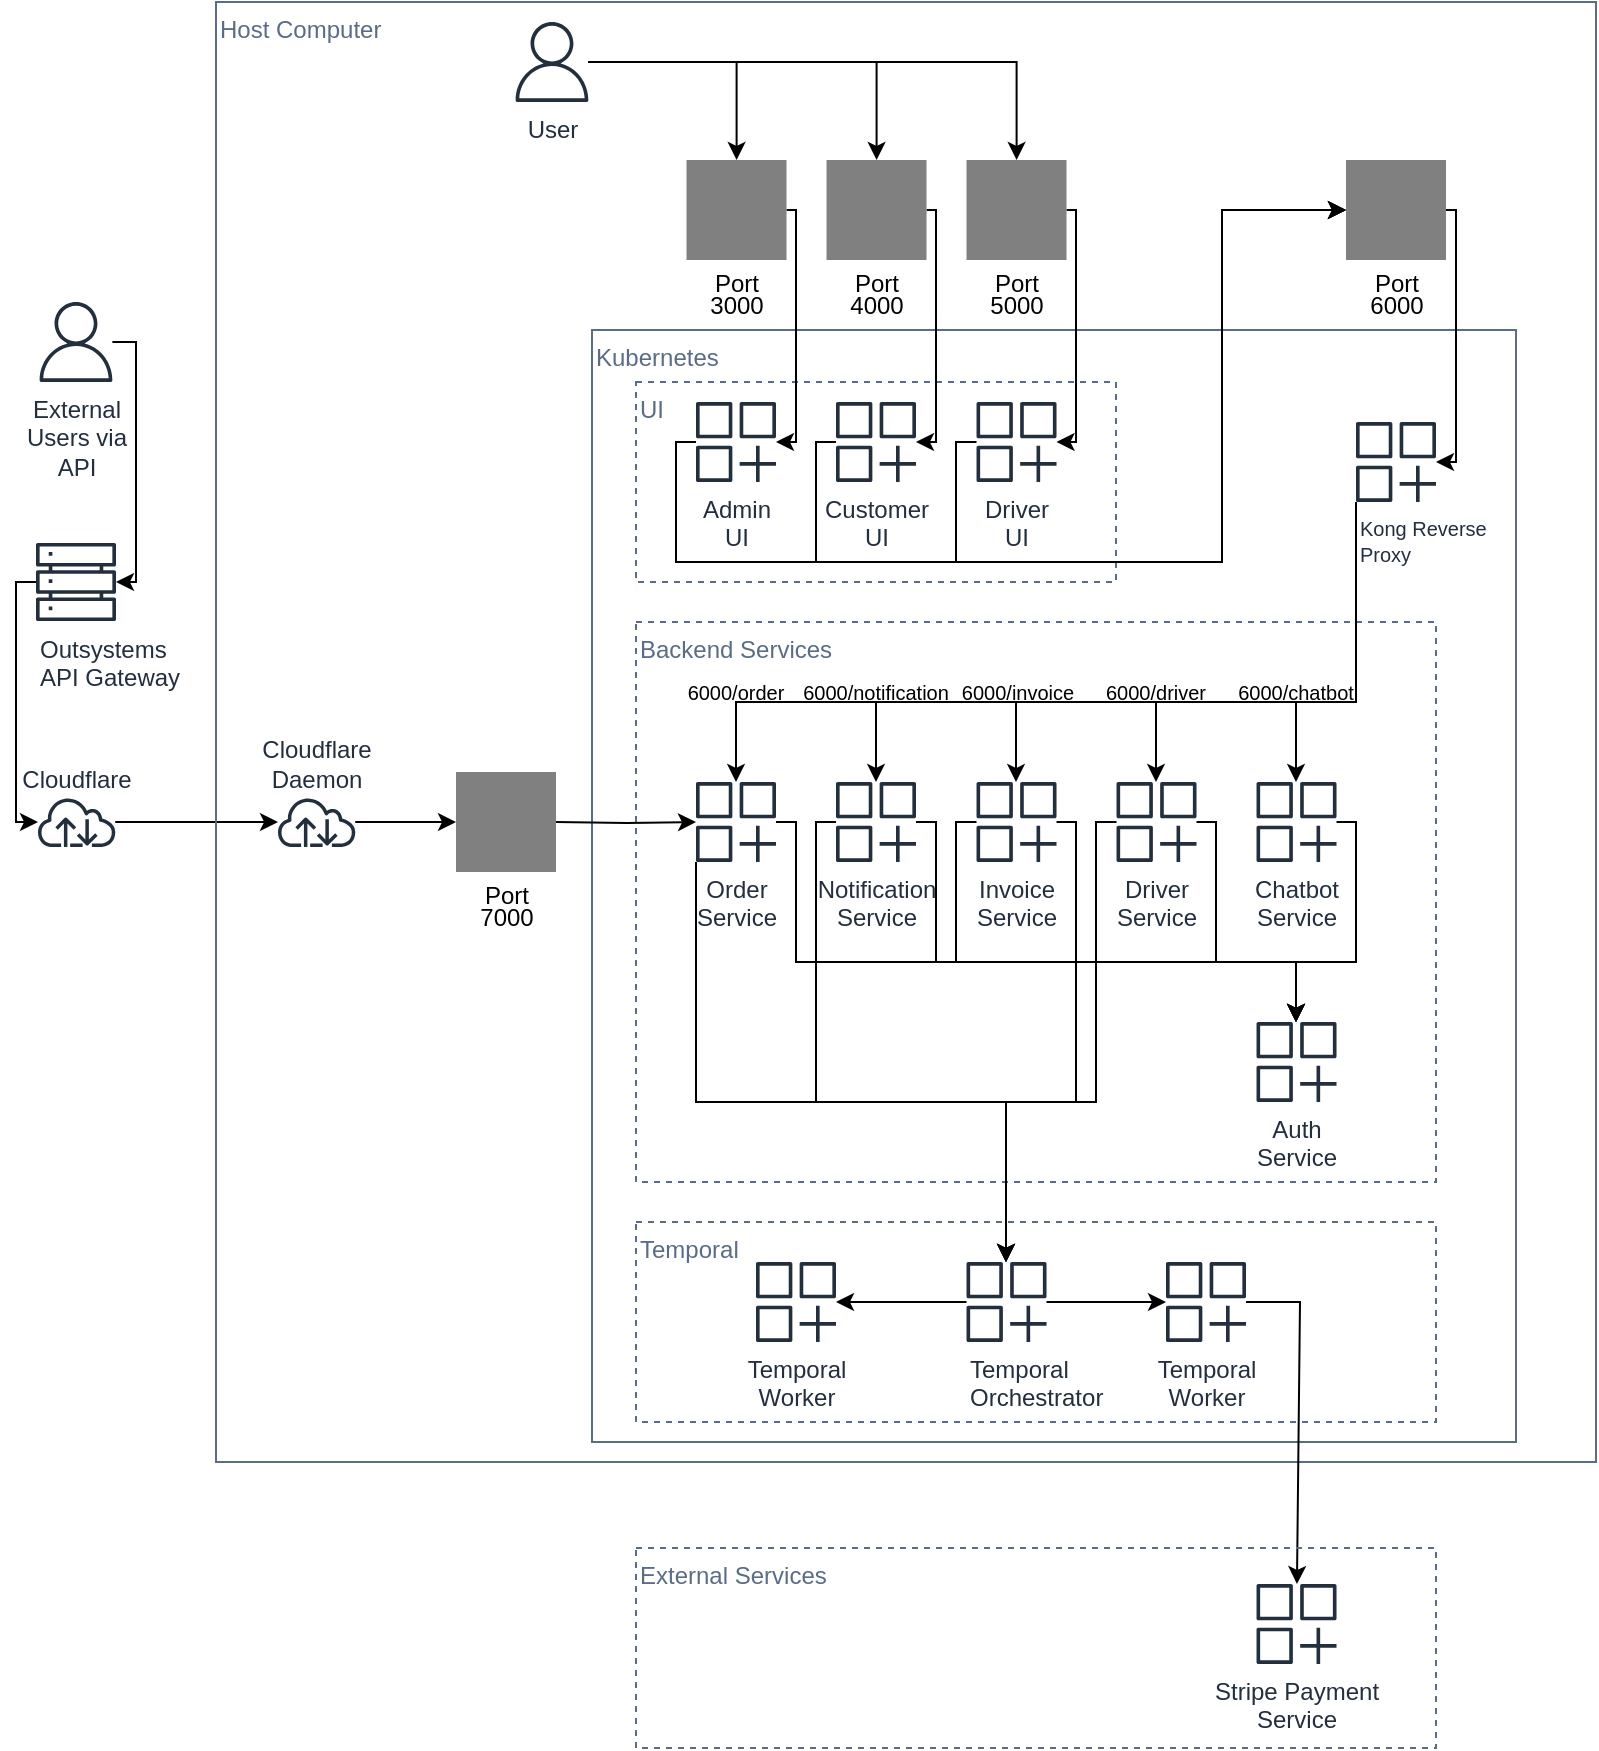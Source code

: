 <mxfile>
    <diagram name="Page-1" id="uge8Uq6DLkfK-eYtB3qo">
        <mxGraphModel dx="836" dy="408" grid="0" gridSize="10" guides="1" tooltips="1" connect="1" arrows="1" fold="1" page="1" pageScale="1" pageWidth="3300" pageHeight="4681" math="0" shadow="0">
            <root>
                <mxCell id="0"/>
                <mxCell id="1" parent="0"/>
                <mxCell id="ykjGO0jz3OLnB_6HCK4Q-94" style="edgeStyle=orthogonalEdgeStyle;rounded=0;orthogonalLoop=1;jettySize=auto;html=1;" parent="1" source="JxBHjFyv43aqF_TuD2n9-1" target="JxBHjFyv43aqF_TuD2n9-3" edge="1">
                    <mxGeometry relative="1" as="geometry">
                        <Array as="points">
                            <mxPoint x="59" y="300"/>
                            <mxPoint x="59" y="420"/>
                        </Array>
                    </mxGeometry>
                </mxCell>
                <mxCell id="JxBHjFyv43aqF_TuD2n9-1" value="Outsystems&lt;br&gt;API Gateway" style="sketch=0;outlineConnect=0;fontColor=#232F3E;gradientColor=none;fillColor=#232F3D;strokeColor=none;dashed=0;verticalLabelPosition=bottom;verticalAlign=top;align=left;html=1;fontSize=12;fontStyle=0;aspect=fixed;pointerEvents=1;shape=mxgraph.aws4.servers;" parent="1" vertex="1">
                    <mxGeometry x="69" y="280" width="40" height="40" as="geometry"/>
                </mxCell>
                <mxCell id="ykjGO0jz3OLnB_6HCK4Q-95" style="edgeStyle=orthogonalEdgeStyle;rounded=0;orthogonalLoop=1;jettySize=auto;html=1;" parent="1" source="JxBHjFyv43aqF_TuD2n9-3" target="JxBHjFyv43aqF_TuD2n9-6" edge="1">
                    <mxGeometry relative="1" as="geometry"/>
                </mxCell>
                <mxCell id="JxBHjFyv43aqF_TuD2n9-3" value="Cloudflare" style="sketch=0;outlineConnect=0;fontColor=#232F3E;gradientColor=none;fillColor=#232F3D;strokeColor=none;dashed=0;verticalLabelPosition=top;verticalAlign=bottom;align=center;html=1;fontSize=12;fontStyle=0;aspect=fixed;pointerEvents=1;shape=mxgraph.aws4.internet;labelPosition=center;" parent="1" vertex="1">
                    <mxGeometry x="69" y="407.5" width="40.63" height="25" as="geometry"/>
                </mxCell>
                <mxCell id="JxBHjFyv43aqF_TuD2n9-7" value="Host Computer" style="fillColor=none;strokeColor=#5A6C86;verticalAlign=top;fontStyle=0;fontColor=#5A6C86;whiteSpace=wrap;html=1;movable=1;resizable=1;rotatable=1;deletable=1;editable=1;locked=0;connectable=1;align=left;" parent="1" vertex="1">
                    <mxGeometry x="159" y="10" width="690" height="730" as="geometry"/>
                </mxCell>
                <mxCell id="ykjGO0jz3OLnB_6HCK4Q-113" style="edgeStyle=orthogonalEdgeStyle;rounded=0;orthogonalLoop=1;jettySize=auto;html=1;" parent="1" source="JxBHjFyv43aqF_TuD2n9-6" target="ykjGO0jz3OLnB_6HCK4Q-112" edge="1">
                    <mxGeometry relative="1" as="geometry"/>
                </mxCell>
                <mxCell id="JxBHjFyv43aqF_TuD2n9-6" value="Cloudflare&lt;div&gt;Daemon&lt;/div&gt;" style="sketch=0;outlineConnect=0;fontColor=#232F3E;gradientColor=none;fillColor=#232F3D;strokeColor=none;dashed=0;verticalLabelPosition=top;verticalAlign=bottom;align=center;html=1;fontSize=12;fontStyle=0;aspect=fixed;pointerEvents=1;shape=mxgraph.aws4.internet;labelPosition=center;" parent="1" vertex="1">
                    <mxGeometry x="189" y="407.5" width="40.63" height="25" as="geometry"/>
                </mxCell>
                <mxCell id="JxBHjFyv43aqF_TuD2n9-10" value="Kubernetes" style="fillColor=none;strokeColor=#5A6C86;verticalAlign=top;fontStyle=0;fontColor=#5A6C86;whiteSpace=wrap;html=1;movable=1;resizable=1;rotatable=1;deletable=1;editable=1;locked=0;connectable=1;align=left;" parent="1" vertex="1">
                    <mxGeometry x="347" y="174" width="462" height="556" as="geometry"/>
                </mxCell>
                <mxCell id="JxBHjFyv43aqF_TuD2n9-45" value="UI" style="fillColor=none;strokeColor=#5A6C86;dashed=1;verticalAlign=top;fontStyle=0;fontColor=#5A6C86;whiteSpace=wrap;html=1;movable=1;resizable=1;rotatable=1;deletable=1;editable=1;locked=0;connectable=1;align=left;" parent="1" vertex="1">
                    <mxGeometry x="369" y="200" width="240" height="100" as="geometry"/>
                </mxCell>
                <mxCell id="JxBHjFyv43aqF_TuD2n9-42" style="edgeStyle=orthogonalEdgeStyle;rounded=0;orthogonalLoop=1;jettySize=auto;html=1;" parent="1" edge="1">
                    <mxGeometry relative="1" as="geometry">
                        <mxPoint x="460" y="160" as="sourcePoint"/>
                    </mxGeometry>
                </mxCell>
                <mxCell id="ykjGO0jz3OLnB_6HCK4Q-5" value="Backend Services" style="fillColor=none;strokeColor=#5A6C86;dashed=1;verticalAlign=top;fontStyle=0;fontColor=#5A6C86;whiteSpace=wrap;html=1;movable=1;resizable=1;rotatable=1;deletable=1;editable=1;locked=0;connectable=1;align=left;" parent="1" vertex="1">
                    <mxGeometry x="369" y="320" width="400" height="280" as="geometry"/>
                </mxCell>
                <mxCell id="ykjGO0jz3OLnB_6HCK4Q-109" style="edgeStyle=orthogonalEdgeStyle;rounded=0;orthogonalLoop=1;jettySize=auto;html=1;" parent="1" source="ykjGO0jz3OLnB_6HCK4Q-7" target="ykjGO0jz3OLnB_6HCK4Q-100" edge="1">
                    <mxGeometry relative="1" as="geometry"/>
                </mxCell>
                <mxCell id="ykjGO0jz3OLnB_6HCK4Q-110" style="edgeStyle=orthogonalEdgeStyle;rounded=0;orthogonalLoop=1;jettySize=auto;html=1;" parent="1" source="ykjGO0jz3OLnB_6HCK4Q-7" target="ykjGO0jz3OLnB_6HCK4Q-102" edge="1">
                    <mxGeometry relative="1" as="geometry"/>
                </mxCell>
                <mxCell id="ykjGO0jz3OLnB_6HCK4Q-111" style="edgeStyle=orthogonalEdgeStyle;rounded=0;orthogonalLoop=1;jettySize=auto;html=1;" parent="1" source="ykjGO0jz3OLnB_6HCK4Q-7" target="ykjGO0jz3OLnB_6HCK4Q-103" edge="1">
                    <mxGeometry relative="1" as="geometry"/>
                </mxCell>
                <mxCell id="ykjGO0jz3OLnB_6HCK4Q-7" value="User" style="sketch=0;outlineConnect=0;fontColor=#232F3E;gradientColor=none;fillColor=#232F3D;strokeColor=none;dashed=0;verticalLabelPosition=bottom;verticalAlign=top;align=center;html=1;fontSize=12;fontStyle=0;aspect=fixed;pointerEvents=1;shape=mxgraph.aws4.user;" parent="1" vertex="1">
                    <mxGeometry x="307" y="20" width="40" height="40" as="geometry"/>
                </mxCell>
                <mxCell id="ykjGO0jz3OLnB_6HCK4Q-8" value="Temporal" style="fillColor=none;strokeColor=#5A6C86;dashed=1;verticalAlign=top;fontStyle=0;fontColor=#5A6C86;whiteSpace=wrap;html=1;movable=1;resizable=1;rotatable=1;deletable=1;editable=1;locked=0;connectable=1;align=left;" parent="1" vertex="1">
                    <mxGeometry x="369" y="620" width="400" height="100" as="geometry"/>
                </mxCell>
                <mxCell id="ykjGO0jz3OLnB_6HCK4Q-25" style="edgeStyle=orthogonalEdgeStyle;rounded=0;orthogonalLoop=1;jettySize=auto;html=1;" parent="1" source="ykjGO0jz3OLnB_6HCK4Q-100" target="ykjGO0jz3OLnB_6HCK4Q-19" edge="1">
                    <mxGeometry relative="1" as="geometry">
                        <mxPoint x="414" y="180" as="sourcePoint"/>
                        <Array as="points">
                            <mxPoint x="449" y="114"/>
                            <mxPoint x="449" y="230"/>
                        </Array>
                    </mxGeometry>
                </mxCell>
                <mxCell id="ykjGO0jz3OLnB_6HCK4Q-26" style="edgeStyle=orthogonalEdgeStyle;rounded=0;orthogonalLoop=1;jettySize=auto;html=1;" parent="1" source="ykjGO0jz3OLnB_6HCK4Q-102" target="ykjGO0jz3OLnB_6HCK4Q-20" edge="1">
                    <mxGeometry relative="1" as="geometry">
                        <mxPoint x="484" y="180" as="sourcePoint"/>
                        <Array as="points">
                            <mxPoint x="519" y="114"/>
                            <mxPoint x="519" y="230"/>
                        </Array>
                    </mxGeometry>
                </mxCell>
                <mxCell id="ykjGO0jz3OLnB_6HCK4Q-27" style="edgeStyle=orthogonalEdgeStyle;rounded=0;orthogonalLoop=1;jettySize=auto;html=1;" parent="1" source="ykjGO0jz3OLnB_6HCK4Q-103" target="ykjGO0jz3OLnB_6HCK4Q-23" edge="1">
                    <mxGeometry relative="1" as="geometry">
                        <mxPoint x="554.26" y="180" as="sourcePoint"/>
                        <Array as="points">
                            <mxPoint x="589" y="114"/>
                            <mxPoint x="589" y="230"/>
                        </Array>
                    </mxGeometry>
                </mxCell>
                <mxCell id="ykjGO0jz3OLnB_6HCK4Q-69" style="edgeStyle=orthogonalEdgeStyle;rounded=0;orthogonalLoop=1;jettySize=auto;html=1;" parent="1" source="ykjGO0jz3OLnB_6HCK4Q-13" target="ykjGO0jz3OLnB_6HCK4Q-32" edge="1">
                    <mxGeometry relative="1" as="geometry">
                        <Array as="points">
                            <mxPoint x="729" y="360"/>
                            <mxPoint x="699" y="360"/>
                        </Array>
                    </mxGeometry>
                </mxCell>
                <mxCell id="ykjGO0jz3OLnB_6HCK4Q-71" style="edgeStyle=orthogonalEdgeStyle;rounded=0;orthogonalLoop=1;jettySize=auto;html=1;" parent="1" source="ykjGO0jz3OLnB_6HCK4Q-13" edge="1">
                    <mxGeometry relative="1" as="geometry">
                        <mxPoint x="629" y="400" as="targetPoint"/>
                        <Array as="points">
                            <mxPoint x="729" y="360"/>
                            <mxPoint x="629" y="360"/>
                        </Array>
                    </mxGeometry>
                </mxCell>
                <mxCell id="ykjGO0jz3OLnB_6HCK4Q-72" style="edgeStyle=orthogonalEdgeStyle;rounded=0;orthogonalLoop=1;jettySize=auto;html=1;" parent="1" source="ykjGO0jz3OLnB_6HCK4Q-13" target="ykjGO0jz3OLnB_6HCK4Q-30" edge="1">
                    <mxGeometry relative="1" as="geometry">
                        <Array as="points">
                            <mxPoint x="729" y="360"/>
                            <mxPoint x="559" y="360"/>
                        </Array>
                    </mxGeometry>
                </mxCell>
                <mxCell id="ykjGO0jz3OLnB_6HCK4Q-73" style="edgeStyle=orthogonalEdgeStyle;rounded=0;orthogonalLoop=1;jettySize=auto;html=1;" parent="1" source="ykjGO0jz3OLnB_6HCK4Q-13" target="ykjGO0jz3OLnB_6HCK4Q-29" edge="1">
                    <mxGeometry relative="1" as="geometry">
                        <Array as="points">
                            <mxPoint x="729" y="360"/>
                            <mxPoint x="489" y="360"/>
                        </Array>
                    </mxGeometry>
                </mxCell>
                <mxCell id="ykjGO0jz3OLnB_6HCK4Q-74" style="edgeStyle=orthogonalEdgeStyle;rounded=0;orthogonalLoop=1;jettySize=auto;html=1;" parent="1" source="ykjGO0jz3OLnB_6HCK4Q-13" target="ykjGO0jz3OLnB_6HCK4Q-28" edge="1">
                    <mxGeometry relative="1" as="geometry">
                        <Array as="points">
                            <mxPoint x="729" y="360"/>
                            <mxPoint x="419" y="360"/>
                        </Array>
                    </mxGeometry>
                </mxCell>
                <mxCell id="ykjGO0jz3OLnB_6HCK4Q-13" value="&lt;div style=&quot;line-height: 100%;&quot;&gt;&lt;font style=&quot;font-size: 10px;&quot;&gt;Kong Reverse&lt;br&gt;Proxy&lt;/font&gt;&lt;/div&gt;" style="sketch=0;outlineConnect=0;fontColor=#232F3E;gradientColor=none;fillColor=#232F3D;strokeColor=none;dashed=0;verticalLabelPosition=bottom;verticalAlign=top;align=left;html=1;fontSize=12;fontStyle=0;aspect=fixed;pointerEvents=1;shape=mxgraph.aws4.generic_application;" parent="1" vertex="1">
                    <mxGeometry x="729" y="220" width="40" height="40" as="geometry"/>
                </mxCell>
                <mxCell id="ykjGO0jz3OLnB_6HCK4Q-108" style="edgeStyle=orthogonalEdgeStyle;rounded=0;orthogonalLoop=1;jettySize=auto;html=1;" parent="1" source="ykjGO0jz3OLnB_6HCK4Q-19" target="ykjGO0jz3OLnB_6HCK4Q-104" edge="1">
                    <mxGeometry relative="1" as="geometry">
                        <Array as="points">
                            <mxPoint x="389" y="230"/>
                            <mxPoint x="389" y="290"/>
                            <mxPoint x="662" y="290"/>
                            <mxPoint x="662" y="114"/>
                        </Array>
                    </mxGeometry>
                </mxCell>
                <mxCell id="ykjGO0jz3OLnB_6HCK4Q-19" value="Admin&lt;br&gt;UI" style="sketch=0;outlineConnect=0;fontColor=#232F3E;gradientColor=none;fillColor=#232F3D;strokeColor=none;dashed=0;verticalLabelPosition=bottom;verticalAlign=top;align=center;html=1;fontSize=12;fontStyle=0;aspect=fixed;pointerEvents=1;shape=mxgraph.aws4.generic_application;" parent="1" vertex="1">
                    <mxGeometry x="399" y="210" width="40" height="40" as="geometry"/>
                </mxCell>
                <mxCell id="ykjGO0jz3OLnB_6HCK4Q-107" style="edgeStyle=orthogonalEdgeStyle;rounded=0;orthogonalLoop=1;jettySize=auto;html=1;" parent="1" source="ykjGO0jz3OLnB_6HCK4Q-20" target="ykjGO0jz3OLnB_6HCK4Q-104" edge="1">
                    <mxGeometry relative="1" as="geometry">
                        <Array as="points">
                            <mxPoint x="459" y="230"/>
                            <mxPoint x="459" y="290"/>
                            <mxPoint x="662" y="290"/>
                            <mxPoint x="662" y="114"/>
                        </Array>
                    </mxGeometry>
                </mxCell>
                <mxCell id="ykjGO0jz3OLnB_6HCK4Q-20" value="Customer&lt;br&gt;UI" style="sketch=0;outlineConnect=0;fontColor=#232F3E;gradientColor=none;fillColor=#232F3D;strokeColor=none;dashed=0;verticalLabelPosition=bottom;verticalAlign=top;align=center;html=1;fontSize=12;fontStyle=0;aspect=fixed;pointerEvents=1;shape=mxgraph.aws4.generic_application;" parent="1" vertex="1">
                    <mxGeometry x="469" y="210" width="40" height="40" as="geometry"/>
                </mxCell>
                <mxCell id="ykjGO0jz3OLnB_6HCK4Q-106" style="edgeStyle=orthogonalEdgeStyle;rounded=0;orthogonalLoop=1;jettySize=auto;html=1;" parent="1" source="ykjGO0jz3OLnB_6HCK4Q-23" target="ykjGO0jz3OLnB_6HCK4Q-104" edge="1">
                    <mxGeometry relative="1" as="geometry">
                        <Array as="points">
                            <mxPoint x="529" y="230"/>
                            <mxPoint x="529" y="290"/>
                            <mxPoint x="662" y="290"/>
                            <mxPoint x="662" y="114"/>
                        </Array>
                    </mxGeometry>
                </mxCell>
                <mxCell id="ykjGO0jz3OLnB_6HCK4Q-23" value="Driver&lt;br&gt;UI" style="sketch=0;outlineConnect=0;fontColor=#232F3E;gradientColor=none;fillColor=#232F3D;strokeColor=none;dashed=0;verticalLabelPosition=bottom;verticalAlign=top;align=center;html=1;fontSize=12;fontStyle=0;aspect=fixed;pointerEvents=1;shape=mxgraph.aws4.generic_application;" parent="1" vertex="1">
                    <mxGeometry x="539.26" y="210" width="40" height="40" as="geometry"/>
                </mxCell>
                <mxCell id="ykjGO0jz3OLnB_6HCK4Q-76" style="edgeStyle=orthogonalEdgeStyle;rounded=0;orthogonalLoop=1;jettySize=auto;html=1;" parent="1" source="ykjGO0jz3OLnB_6HCK4Q-28" target="ykjGO0jz3OLnB_6HCK4Q-34" edge="1">
                    <mxGeometry relative="1" as="geometry">
                        <Array as="points">
                            <mxPoint x="449" y="420"/>
                            <mxPoint x="449" y="490"/>
                            <mxPoint x="699" y="490"/>
                        </Array>
                    </mxGeometry>
                </mxCell>
                <mxCell id="ykjGO0jz3OLnB_6HCK4Q-85" style="edgeStyle=orthogonalEdgeStyle;rounded=0;orthogonalLoop=1;jettySize=auto;html=1;" parent="1" source="ykjGO0jz3OLnB_6HCK4Q-28" target="ykjGO0jz3OLnB_6HCK4Q-80" edge="1">
                    <mxGeometry relative="1" as="geometry">
                        <Array as="points">
                            <mxPoint x="399" y="560"/>
                            <mxPoint x="554" y="560"/>
                        </Array>
                    </mxGeometry>
                </mxCell>
                <mxCell id="ykjGO0jz3OLnB_6HCK4Q-28" value="Order&lt;br&gt;Service" style="sketch=0;outlineConnect=0;fontColor=#232F3E;gradientColor=none;fillColor=#232F3D;strokeColor=none;dashed=0;verticalLabelPosition=bottom;verticalAlign=top;align=center;html=1;fontSize=12;fontStyle=0;aspect=fixed;pointerEvents=1;shape=mxgraph.aws4.generic_application;" parent="1" vertex="1">
                    <mxGeometry x="399" y="400" width="40" height="40" as="geometry"/>
                </mxCell>
                <mxCell id="ykjGO0jz3OLnB_6HCK4Q-77" style="edgeStyle=orthogonalEdgeStyle;rounded=0;orthogonalLoop=1;jettySize=auto;html=1;" parent="1" source="ykjGO0jz3OLnB_6HCK4Q-29" target="ykjGO0jz3OLnB_6HCK4Q-34" edge="1">
                    <mxGeometry relative="1" as="geometry">
                        <Array as="points">
                            <mxPoint x="519" y="420"/>
                            <mxPoint x="519" y="490"/>
                            <mxPoint x="699" y="490"/>
                        </Array>
                    </mxGeometry>
                </mxCell>
                <mxCell id="ykjGO0jz3OLnB_6HCK4Q-87" style="edgeStyle=orthogonalEdgeStyle;rounded=0;orthogonalLoop=1;jettySize=auto;html=1;" parent="1" source="ykjGO0jz3OLnB_6HCK4Q-29" target="ykjGO0jz3OLnB_6HCK4Q-80" edge="1">
                    <mxGeometry relative="1" as="geometry">
                        <Array as="points">
                            <mxPoint x="459" y="420"/>
                            <mxPoint x="459" y="560"/>
                            <mxPoint x="554" y="560"/>
                        </Array>
                    </mxGeometry>
                </mxCell>
                <mxCell id="ykjGO0jz3OLnB_6HCK4Q-29" value="Notification&lt;br&gt;Service" style="sketch=0;outlineConnect=0;fontColor=#232F3E;gradientColor=none;fillColor=#232F3D;strokeColor=none;dashed=0;verticalLabelPosition=bottom;verticalAlign=top;align=center;html=1;fontSize=12;fontStyle=0;aspect=fixed;pointerEvents=1;shape=mxgraph.aws4.generic_application;" parent="1" vertex="1">
                    <mxGeometry x="469" y="400" width="40" height="40" as="geometry"/>
                </mxCell>
                <mxCell id="ykjGO0jz3OLnB_6HCK4Q-78" style="edgeStyle=orthogonalEdgeStyle;rounded=0;orthogonalLoop=1;jettySize=auto;html=1;" parent="1" source="ykjGO0jz3OLnB_6HCK4Q-30" target="ykjGO0jz3OLnB_6HCK4Q-34" edge="1">
                    <mxGeometry relative="1" as="geometry">
                        <Array as="points">
                            <mxPoint x="529" y="420"/>
                            <mxPoint x="529" y="490"/>
                            <mxPoint x="699" y="490"/>
                        </Array>
                    </mxGeometry>
                </mxCell>
                <mxCell id="ykjGO0jz3OLnB_6HCK4Q-88" style="edgeStyle=orthogonalEdgeStyle;rounded=0;orthogonalLoop=1;jettySize=auto;html=1;" parent="1" source="ykjGO0jz3OLnB_6HCK4Q-30" target="ykjGO0jz3OLnB_6HCK4Q-80" edge="1">
                    <mxGeometry relative="1" as="geometry">
                        <Array as="points">
                            <mxPoint x="589" y="420"/>
                            <mxPoint x="589" y="560"/>
                            <mxPoint x="554" y="560"/>
                        </Array>
                    </mxGeometry>
                </mxCell>
                <mxCell id="ykjGO0jz3OLnB_6HCK4Q-30" value="Invoice&lt;br&gt;Service" style="sketch=0;outlineConnect=0;fontColor=#232F3E;gradientColor=none;fillColor=#232F3D;strokeColor=none;dashed=0;verticalLabelPosition=bottom;verticalAlign=top;align=center;html=1;fontSize=12;fontStyle=0;aspect=fixed;pointerEvents=1;shape=mxgraph.aws4.generic_application;" parent="1" vertex="1">
                    <mxGeometry x="539.26" y="400" width="40" height="40" as="geometry"/>
                </mxCell>
                <mxCell id="ykjGO0jz3OLnB_6HCK4Q-79" style="edgeStyle=orthogonalEdgeStyle;rounded=0;orthogonalLoop=1;jettySize=auto;html=1;" parent="1" source="ykjGO0jz3OLnB_6HCK4Q-31" target="ykjGO0jz3OLnB_6HCK4Q-34" edge="1">
                    <mxGeometry relative="1" as="geometry">
                        <Array as="points">
                            <mxPoint x="659" y="420"/>
                            <mxPoint x="659" y="490"/>
                            <mxPoint x="699" y="490"/>
                        </Array>
                    </mxGeometry>
                </mxCell>
                <mxCell id="ykjGO0jz3OLnB_6HCK4Q-90" style="edgeStyle=orthogonalEdgeStyle;rounded=0;orthogonalLoop=1;jettySize=auto;html=1;" parent="1" source="ykjGO0jz3OLnB_6HCK4Q-31" target="ykjGO0jz3OLnB_6HCK4Q-80" edge="1">
                    <mxGeometry relative="1" as="geometry">
                        <Array as="points">
                            <mxPoint x="599" y="420"/>
                            <mxPoint x="599" y="560"/>
                            <mxPoint x="554" y="560"/>
                        </Array>
                    </mxGeometry>
                </mxCell>
                <mxCell id="ykjGO0jz3OLnB_6HCK4Q-31" value="Driver&lt;br&gt;Service" style="sketch=0;outlineConnect=0;fontColor=#232F3E;gradientColor=none;fillColor=#232F3D;strokeColor=none;dashed=0;verticalLabelPosition=bottom;verticalAlign=top;align=center;html=1;fontSize=12;fontStyle=0;aspect=fixed;pointerEvents=1;shape=mxgraph.aws4.generic_application;" parent="1" vertex="1">
                    <mxGeometry x="609.26" y="400" width="40" height="40" as="geometry"/>
                </mxCell>
                <mxCell id="ykjGO0jz3OLnB_6HCK4Q-75" style="edgeStyle=orthogonalEdgeStyle;rounded=0;orthogonalLoop=1;jettySize=auto;html=1;" parent="1" source="ykjGO0jz3OLnB_6HCK4Q-32" target="ykjGO0jz3OLnB_6HCK4Q-34" edge="1">
                    <mxGeometry relative="1" as="geometry">
                        <Array as="points">
                            <mxPoint x="729" y="420"/>
                            <mxPoint x="729" y="490"/>
                            <mxPoint x="699" y="490"/>
                        </Array>
                    </mxGeometry>
                </mxCell>
                <mxCell id="ykjGO0jz3OLnB_6HCK4Q-32" value="Chatbot&lt;br&gt;Service" style="sketch=0;outlineConnect=0;fontColor=#232F3E;gradientColor=none;fillColor=#232F3D;strokeColor=none;dashed=0;verticalLabelPosition=bottom;verticalAlign=top;align=center;html=1;fontSize=12;fontStyle=0;aspect=fixed;pointerEvents=1;shape=mxgraph.aws4.generic_application;" parent="1" vertex="1">
                    <mxGeometry x="679.26" y="400" width="40" height="40" as="geometry"/>
                </mxCell>
                <mxCell id="ykjGO0jz3OLnB_6HCK4Q-34" value="Auth&lt;div&gt;&lt;span style=&quot;background-color: transparent; color: light-dark(rgb(35, 47, 62), rgb(189, 199, 212));&quot;&gt;Service&lt;/span&gt;&lt;/div&gt;" style="sketch=0;outlineConnect=0;fontColor=#232F3E;gradientColor=none;fillColor=#232F3D;strokeColor=none;dashed=0;verticalLabelPosition=bottom;verticalAlign=top;align=center;html=1;fontSize=12;fontStyle=0;aspect=fixed;pointerEvents=1;shape=mxgraph.aws4.generic_application;" parent="1" vertex="1">
                    <mxGeometry x="679.26" y="520" width="40" height="40" as="geometry"/>
                </mxCell>
                <mxCell id="ykjGO0jz3OLnB_6HCK4Q-52" value="&lt;font style=&quot;font-size: 10px;&quot;&gt;6000/chatbot&lt;/font&gt;" style="text;html=1;align=center;verticalAlign=middle;whiteSpace=wrap;rounded=0;" parent="1" vertex="1">
                    <mxGeometry x="669.26" y="340" width="60" height="30" as="geometry"/>
                </mxCell>
                <mxCell id="ykjGO0jz3OLnB_6HCK4Q-53" value="&lt;font style=&quot;font-size: 10px;&quot;&gt;6000/driver&lt;/font&gt;" style="text;html=1;align=center;verticalAlign=middle;whiteSpace=wrap;rounded=0;" parent="1" vertex="1">
                    <mxGeometry x="599.26" y="340" width="60" height="30" as="geometry"/>
                </mxCell>
                <mxCell id="ykjGO0jz3OLnB_6HCK4Q-54" value="&lt;font style=&quot;font-size: 10px;&quot;&gt;6000/invoice&lt;/font&gt;" style="text;html=1;align=center;verticalAlign=middle;whiteSpace=wrap;rounded=0;" parent="1" vertex="1">
                    <mxGeometry x="529.52" y="340" width="60" height="30" as="geometry"/>
                </mxCell>
                <mxCell id="ykjGO0jz3OLnB_6HCK4Q-55" value="&lt;font style=&quot;font-size: 10px;&quot;&gt;6000/notification&lt;/font&gt;" style="text;html=1;align=center;verticalAlign=middle;whiteSpace=wrap;rounded=0;" parent="1" vertex="1">
                    <mxGeometry x="459.26" y="340" width="60" height="30" as="geometry"/>
                </mxCell>
                <mxCell id="ykjGO0jz3OLnB_6HCK4Q-56" value="&lt;font style=&quot;font-size: 10px;&quot;&gt;6000/order&lt;/font&gt;" style="text;html=1;align=center;verticalAlign=middle;whiteSpace=wrap;rounded=0;" parent="1" vertex="1">
                    <mxGeometry x="389.26" y="340" width="60" height="30" as="geometry"/>
                </mxCell>
                <mxCell id="ykjGO0jz3OLnB_6HCK4Q-83" style="edgeStyle=orthogonalEdgeStyle;rounded=0;orthogonalLoop=1;jettySize=auto;html=1;" parent="1" source="ykjGO0jz3OLnB_6HCK4Q-80" target="ykjGO0jz3OLnB_6HCK4Q-81" edge="1">
                    <mxGeometry relative="1" as="geometry"/>
                </mxCell>
                <mxCell id="ykjGO0jz3OLnB_6HCK4Q-84" style="edgeStyle=orthogonalEdgeStyle;rounded=0;orthogonalLoop=1;jettySize=auto;html=1;" parent="1" source="ykjGO0jz3OLnB_6HCK4Q-80" target="ykjGO0jz3OLnB_6HCK4Q-82" edge="1">
                    <mxGeometry relative="1" as="geometry"/>
                </mxCell>
                <mxCell id="ykjGO0jz3OLnB_6HCK4Q-80" value="Temporal&lt;br&gt;Orchestrator" style="sketch=0;outlineConnect=0;fontColor=#232F3E;gradientColor=none;fillColor=#232F3D;strokeColor=none;dashed=0;verticalLabelPosition=bottom;verticalAlign=top;align=left;html=1;fontSize=12;fontStyle=0;aspect=fixed;pointerEvents=1;shape=mxgraph.aws4.generic_application;" parent="1" vertex="1">
                    <mxGeometry x="534.26" y="640" width="40" height="40" as="geometry"/>
                </mxCell>
                <mxCell id="ykjGO0jz3OLnB_6HCK4Q-81" value="Temporal&lt;br&gt;Worker" style="sketch=0;outlineConnect=0;fontColor=#232F3E;gradientColor=none;fillColor=#232F3D;strokeColor=none;dashed=0;verticalLabelPosition=bottom;verticalAlign=top;align=center;html=1;fontSize=12;fontStyle=0;aspect=fixed;pointerEvents=1;shape=mxgraph.aws4.generic_application;" parent="1" vertex="1">
                    <mxGeometry x="429" y="640" width="40" height="40" as="geometry"/>
                </mxCell>
                <mxCell id="7" style="edgeStyle=none;html=1;rounded=0;curved=0;" edge="1" parent="1" source="ykjGO0jz3OLnB_6HCK4Q-82" target="3">
                    <mxGeometry relative="1" as="geometry">
                        <Array as="points">
                            <mxPoint x="701" y="660"/>
                        </Array>
                    </mxGeometry>
                </mxCell>
                <mxCell id="ykjGO0jz3OLnB_6HCK4Q-82" value="Temporal&lt;br&gt;Worker" style="sketch=0;outlineConnect=0;fontColor=#232F3E;gradientColor=none;fillColor=#232F3D;strokeColor=none;dashed=0;verticalLabelPosition=bottom;verticalAlign=top;align=center;html=1;fontSize=12;fontStyle=0;aspect=fixed;pointerEvents=1;shape=mxgraph.aws4.generic_application;" parent="1" vertex="1">
                    <mxGeometry x="634" y="640" width="40" height="40" as="geometry"/>
                </mxCell>
                <mxCell id="ykjGO0jz3OLnB_6HCK4Q-93" style="edgeStyle=orthogonalEdgeStyle;rounded=0;orthogonalLoop=1;jettySize=auto;html=1;" parent="1" source="ykjGO0jz3OLnB_6HCK4Q-91" target="JxBHjFyv43aqF_TuD2n9-1" edge="1">
                    <mxGeometry relative="1" as="geometry">
                        <Array as="points">
                            <mxPoint x="119" y="180"/>
                            <mxPoint x="119" y="300"/>
                        </Array>
                    </mxGeometry>
                </mxCell>
                <mxCell id="ykjGO0jz3OLnB_6HCK4Q-91" value="External&lt;br&gt;Users via&lt;div&gt;API&lt;/div&gt;" style="sketch=0;outlineConnect=0;fontColor=#232F3E;gradientColor=none;fillColor=#232F3D;strokeColor=none;dashed=0;verticalLabelPosition=bottom;verticalAlign=top;align=center;html=1;fontSize=12;fontStyle=0;aspect=fixed;pointerEvents=1;shape=mxgraph.aws4.user;" parent="1" vertex="1">
                    <mxGeometry x="69" y="160" width="40" height="40" as="geometry"/>
                </mxCell>
                <mxCell id="ykjGO0jz3OLnB_6HCK4Q-97" style="edgeStyle=orthogonalEdgeStyle;rounded=0;orthogonalLoop=1;jettySize=auto;html=1;" parent="1" target="ykjGO0jz3OLnB_6HCK4Q-28" edge="1">
                    <mxGeometry relative="1" as="geometry">
                        <mxPoint x="329" y="420.0" as="sourcePoint"/>
                    </mxGeometry>
                </mxCell>
                <mxCell id="ykjGO0jz3OLnB_6HCK4Q-100" value="&lt;div style=&quot;line-height: 90%;&quot;&gt;Port&lt;br&gt;3000&lt;/div&gt;" style="fillColor=#808080;aspect=fixed;sketch=0;pointerEvents=1;shadow=0;dashed=0;html=1;strokeColor=none;labelPosition=center;verticalLabelPosition=bottom;outlineConnect=0;verticalAlign=top;align=center;shape=mxgraph.openstack.neutron_port;" parent="1" vertex="1">
                    <mxGeometry x="394.26" y="89" width="50" height="50" as="geometry"/>
                </mxCell>
                <mxCell id="ykjGO0jz3OLnB_6HCK4Q-102" value="&lt;div style=&quot;line-height: 90%;&quot;&gt;Port&lt;br&gt;4000&lt;/div&gt;" style="fillColor=#808080;aspect=fixed;sketch=0;pointerEvents=1;shadow=0;dashed=0;html=1;strokeColor=none;labelPosition=center;verticalLabelPosition=bottom;outlineConnect=0;verticalAlign=top;align=center;shape=mxgraph.openstack.neutron_port;" parent="1" vertex="1">
                    <mxGeometry x="464.26" y="89" width="50" height="50" as="geometry"/>
                </mxCell>
                <mxCell id="ykjGO0jz3OLnB_6HCK4Q-103" value="&lt;div style=&quot;line-height: 90%;&quot;&gt;Port&lt;br&gt;5000&lt;/div&gt;" style="fillColor=#808080;aspect=fixed;sketch=0;pointerEvents=1;shadow=0;dashed=0;html=1;strokeColor=none;labelPosition=center;verticalLabelPosition=bottom;outlineConnect=0;verticalAlign=top;align=center;shape=mxgraph.openstack.neutron_port;" parent="1" vertex="1">
                    <mxGeometry x="534.26" y="89" width="50" height="50" as="geometry"/>
                </mxCell>
                <mxCell id="ykjGO0jz3OLnB_6HCK4Q-105" style="edgeStyle=orthogonalEdgeStyle;rounded=0;orthogonalLoop=1;jettySize=auto;html=1;" parent="1" source="ykjGO0jz3OLnB_6HCK4Q-104" target="ykjGO0jz3OLnB_6HCK4Q-13" edge="1">
                    <mxGeometry relative="1" as="geometry">
                        <Array as="points">
                            <mxPoint x="779" y="114"/>
                            <mxPoint x="779" y="240"/>
                        </Array>
                    </mxGeometry>
                </mxCell>
                <mxCell id="ykjGO0jz3OLnB_6HCK4Q-104" value="&lt;div style=&quot;line-height: 90%;&quot;&gt;Port&lt;br&gt;6000&lt;/div&gt;" style="fillColor=#808080;aspect=fixed;sketch=0;pointerEvents=1;shadow=0;dashed=0;html=1;strokeColor=none;labelPosition=center;verticalLabelPosition=bottom;outlineConnect=0;verticalAlign=top;align=center;shape=mxgraph.openstack.neutron_port;" parent="1" vertex="1">
                    <mxGeometry x="724" y="89" width="50" height="50" as="geometry"/>
                </mxCell>
                <mxCell id="ykjGO0jz3OLnB_6HCK4Q-112" value="&lt;div style=&quot;line-height: 90%;&quot;&gt;Port&lt;br&gt;7000&lt;/div&gt;" style="fillColor=#808080;aspect=fixed;sketch=0;pointerEvents=1;shadow=0;dashed=0;html=1;strokeColor=none;labelPosition=center;verticalLabelPosition=bottom;outlineConnect=0;verticalAlign=top;align=center;shape=mxgraph.openstack.neutron_port;" parent="1" vertex="1">
                    <mxGeometry x="279" y="395" width="50" height="50" as="geometry"/>
                </mxCell>
                <mxCell id="2" value="External Services" style="fillColor=none;strokeColor=#5A6C86;dashed=1;verticalAlign=top;fontStyle=0;fontColor=#5A6C86;whiteSpace=wrap;html=1;movable=1;resizable=1;rotatable=1;deletable=1;editable=1;locked=0;connectable=1;align=left;" parent="1" vertex="1">
                    <mxGeometry x="369" y="783" width="400" height="100" as="geometry"/>
                </mxCell>
                <mxCell id="3" value="Stripe Payment&lt;br&gt;Service" style="sketch=0;outlineConnect=0;fontColor=#232F3E;gradientColor=none;fillColor=#232F3D;strokeColor=none;dashed=0;verticalLabelPosition=bottom;verticalAlign=top;align=center;html=1;fontSize=12;fontStyle=0;aspect=fixed;pointerEvents=1;shape=mxgraph.aws4.generic_application;" parent="1" vertex="1">
                    <mxGeometry x="679.26" y="801" width="40" height="40" as="geometry"/>
                </mxCell>
            </root>
        </mxGraphModel>
    </diagram>
</mxfile>